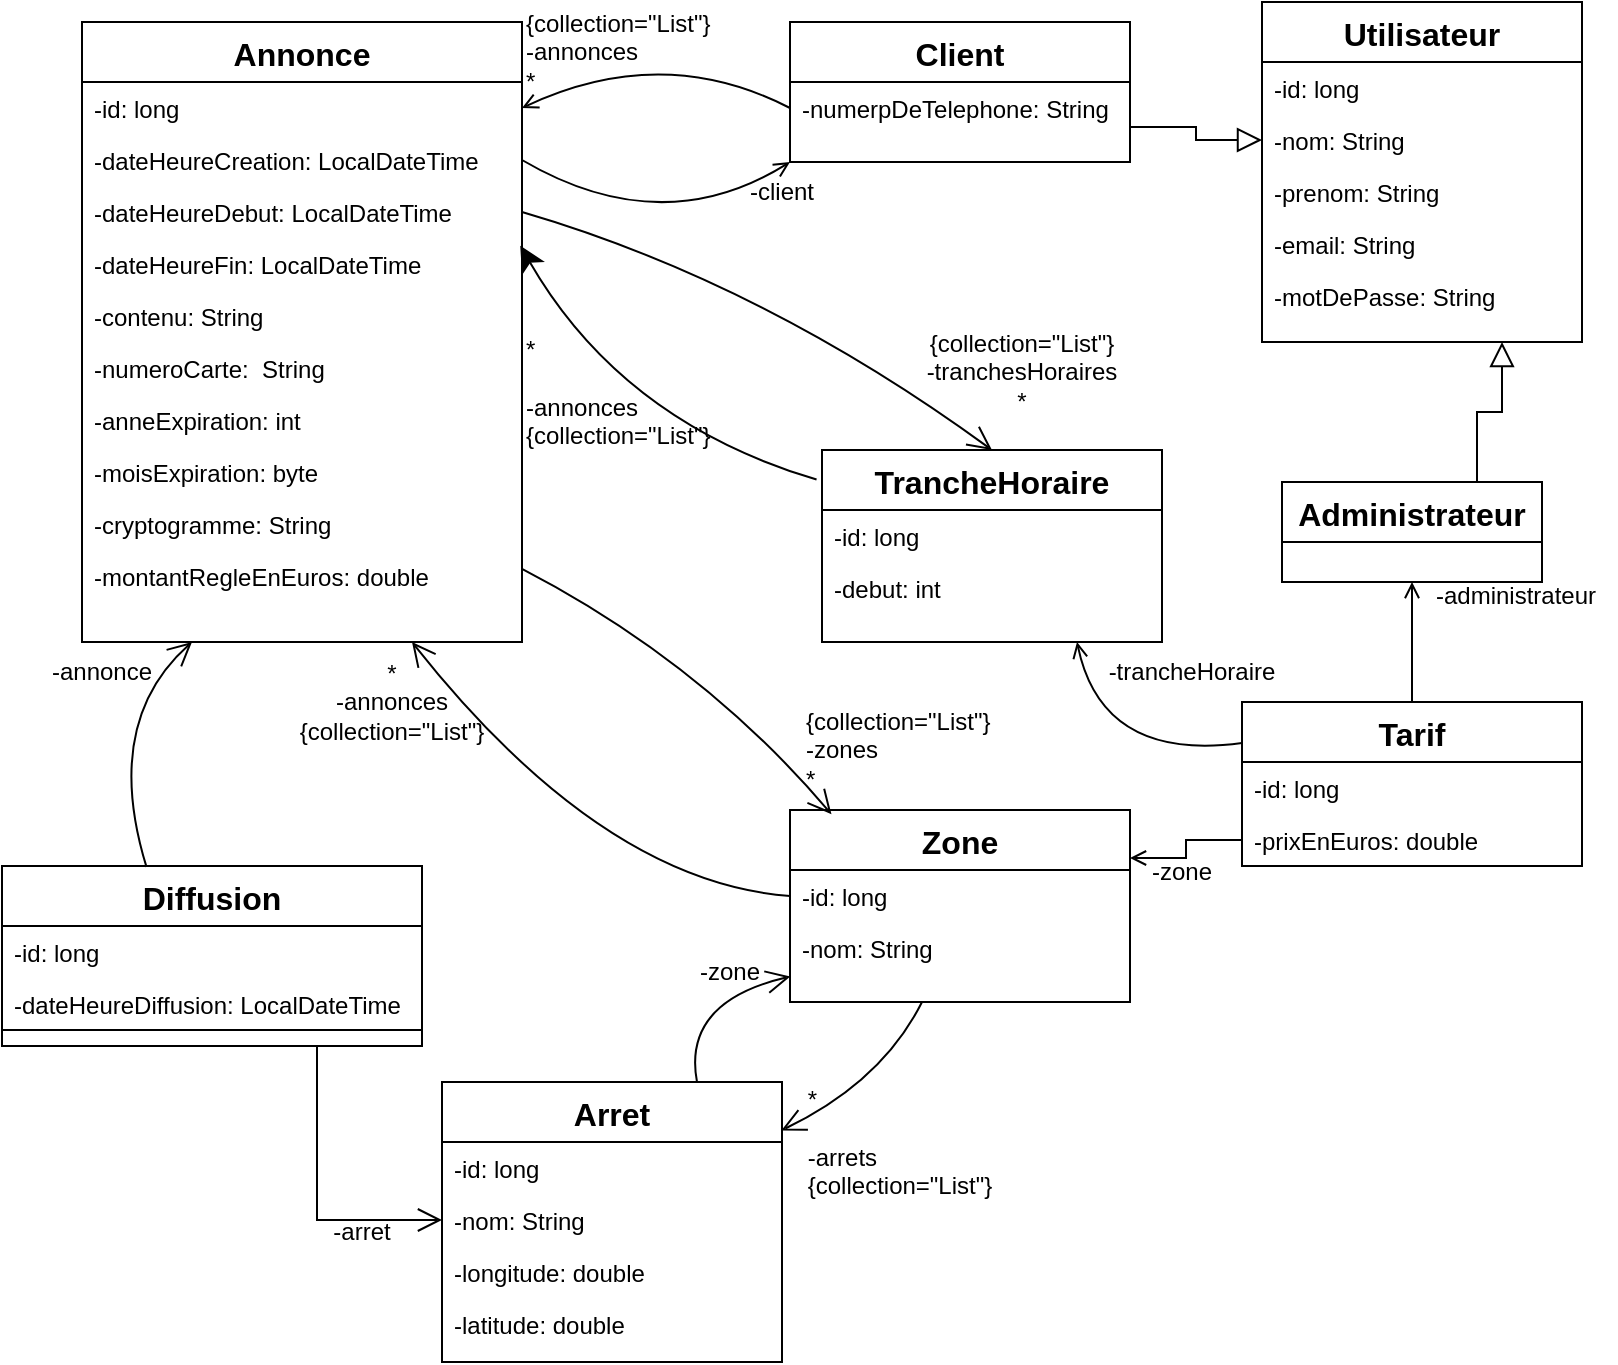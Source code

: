 <mxfile version="20.0.4" type="device"><diagram id="C5RBs43oDa-KdzZeNtuy" name="Page-1"><mxGraphModel dx="1221" dy="601" grid="1" gridSize="10" guides="1" tooltips="1" connect="1" arrows="1" fold="1" page="1" pageScale="1" pageWidth="827" pageHeight="1169" math="0" shadow="0"><root><mxCell id="WIyWlLk6GJQsqaUBKTNV-0"/><mxCell id="WIyWlLk6GJQsqaUBKTNV-1" parent="WIyWlLk6GJQsqaUBKTNV-0"/><mxCell id="zkfFHV4jXpPFQw0GAbJ--0" value="Annonce" style="swimlane;fontStyle=1;align=center;verticalAlign=top;childLayout=stackLayout;horizontal=1;startSize=30;horizontalStack=0;resizeParent=1;resizeLast=0;collapsible=1;marginBottom=0;rounded=0;shadow=0;strokeWidth=1;fontSize=16;" parent="WIyWlLk6GJQsqaUBKTNV-1" vertex="1"><mxGeometry x="60" y="40" width="220" height="310" as="geometry"><mxRectangle x="230" y="140" width="160" height="26" as="alternateBounds"/></mxGeometry></mxCell><mxCell id="zkfFHV4jXpPFQw0GAbJ--1" value="-id: long" style="text;align=left;verticalAlign=top;spacingLeft=4;spacingRight=4;overflow=hidden;rotatable=0;points=[[0,0.5],[1,0.5]];portConstraint=eastwest;" parent="zkfFHV4jXpPFQw0GAbJ--0" vertex="1"><mxGeometry y="30" width="220" height="26" as="geometry"/></mxCell><mxCell id="zkfFHV4jXpPFQw0GAbJ--2" value="-dateHeureCreation: LocalDateTime" style="text;align=left;verticalAlign=top;spacingLeft=4;spacingRight=4;overflow=hidden;rotatable=0;points=[[0,0.5],[1,0.5]];portConstraint=eastwest;rounded=0;shadow=0;html=0;" parent="zkfFHV4jXpPFQw0GAbJ--0" vertex="1"><mxGeometry y="56" width="220" height="26" as="geometry"/></mxCell><mxCell id="zkfFHV4jXpPFQw0GAbJ--3" value="-dateHeureDebut: LocalDateTime" style="text;align=left;verticalAlign=top;spacingLeft=4;spacingRight=4;overflow=hidden;rotatable=0;points=[[0,0.5],[1,0.5]];portConstraint=eastwest;rounded=0;shadow=0;html=0;" parent="zkfFHV4jXpPFQw0GAbJ--0" vertex="1"><mxGeometry y="82" width="220" height="26" as="geometry"/></mxCell><mxCell id="8d29CVYAxk_jN8MKJcuS-3" value="-dateHeureFin: LocalDateTime" style="text;align=left;verticalAlign=top;spacingLeft=4;spacingRight=4;overflow=hidden;rotatable=0;points=[[0,0.5],[1,0.5]];portConstraint=eastwest;" vertex="1" parent="zkfFHV4jXpPFQw0GAbJ--0"><mxGeometry y="108" width="220" height="26" as="geometry"/></mxCell><mxCell id="8d29CVYAxk_jN8MKJcuS-0" value="-contenu: String" style="text;align=left;verticalAlign=top;spacingLeft=4;spacingRight=4;overflow=hidden;rotatable=0;points=[[0,0.5],[1,0.5]];portConstraint=eastwest;" vertex="1" parent="zkfFHV4jXpPFQw0GAbJ--0"><mxGeometry y="134" width="220" height="26" as="geometry"/></mxCell><mxCell id="8d29CVYAxk_jN8MKJcuS-1" value="-numeroCarte:  String" style="text;align=left;verticalAlign=top;spacingLeft=4;spacingRight=4;overflow=hidden;rotatable=0;points=[[0,0.5],[1,0.5]];portConstraint=eastwest;" vertex="1" parent="zkfFHV4jXpPFQw0GAbJ--0"><mxGeometry y="160" width="220" height="26" as="geometry"/></mxCell><mxCell id="8d29CVYAxk_jN8MKJcuS-2" value="-anneExpiration: int" style="text;align=left;verticalAlign=top;spacingLeft=4;spacingRight=4;overflow=hidden;rotatable=0;points=[[0,0.5],[1,0.5]];portConstraint=eastwest;" vertex="1" parent="zkfFHV4jXpPFQw0GAbJ--0"><mxGeometry y="186" width="220" height="26" as="geometry"/></mxCell><mxCell id="8d29CVYAxk_jN8MKJcuS-4" value="-moisExpiration: byte" style="text;align=left;verticalAlign=top;spacingLeft=4;spacingRight=4;overflow=hidden;rotatable=0;points=[[0,0.5],[1,0.5]];portConstraint=eastwest;" vertex="1" parent="zkfFHV4jXpPFQw0GAbJ--0"><mxGeometry y="212" width="220" height="26" as="geometry"/></mxCell><mxCell id="8d29CVYAxk_jN8MKJcuS-5" value="-cryptogramme: String" style="text;align=left;verticalAlign=top;spacingLeft=4;spacingRight=4;overflow=hidden;rotatable=0;points=[[0,0.5],[1,0.5]];portConstraint=eastwest;" vertex="1" parent="zkfFHV4jXpPFQw0GAbJ--0"><mxGeometry y="238" width="220" height="26" as="geometry"/></mxCell><mxCell id="8d29CVYAxk_jN8MKJcuS-6" value="-montantRegleEnEuros: double" style="text;align=left;verticalAlign=top;spacingLeft=4;spacingRight=4;overflow=hidden;rotatable=0;points=[[0,0.5],[1,0.5]];portConstraint=eastwest;" vertex="1" parent="zkfFHV4jXpPFQw0GAbJ--0"><mxGeometry y="264" width="220" height="26" as="geometry"/></mxCell><mxCell id="8d29CVYAxk_jN8MKJcuS-28" style="edgeStyle=orthogonalEdgeStyle;rounded=0;orthogonalLoop=1;jettySize=auto;html=1;exitX=1;exitY=0.75;exitDx=0;exitDy=0;entryX=0;entryY=0.5;entryDx=0;entryDy=0;endArrow=block;endFill=0;strokeWidth=1;endSize=10;" edge="1" parent="WIyWlLk6GJQsqaUBKTNV-1" source="zkfFHV4jXpPFQw0GAbJ--6" target="zkfFHV4jXpPFQw0GAbJ--19"><mxGeometry relative="1" as="geometry"/></mxCell><mxCell id="zkfFHV4jXpPFQw0GAbJ--6" value="Client" style="swimlane;fontStyle=1;align=center;verticalAlign=top;childLayout=stackLayout;horizontal=1;startSize=30;horizontalStack=0;resizeParent=1;resizeLast=0;collapsible=1;marginBottom=0;rounded=0;shadow=0;strokeWidth=1;fontSize=16;" parent="WIyWlLk6GJQsqaUBKTNV-1" vertex="1"><mxGeometry x="414" y="40" width="170" height="70" as="geometry"><mxRectangle x="130" y="380" width="160" height="26" as="alternateBounds"/></mxGeometry></mxCell><mxCell id="zkfFHV4jXpPFQw0GAbJ--7" value="-numerpDeTelephone: String" style="text;align=left;verticalAlign=top;spacingLeft=4;spacingRight=4;overflow=hidden;rotatable=0;points=[[0,0.5],[1,0.5]];portConstraint=eastwest;" parent="zkfFHV4jXpPFQw0GAbJ--6" vertex="1"><mxGeometry y="30" width="170" height="26" as="geometry"/></mxCell><mxCell id="8d29CVYAxk_jN8MKJcuS-26" style="edgeStyle=orthogonalEdgeStyle;rounded=0;orthogonalLoop=1;jettySize=auto;html=1;exitX=0.75;exitY=0;exitDx=0;exitDy=0;entryX=0.75;entryY=1;entryDx=0;entryDy=0;endArrow=block;endFill=0;endSize=10;" edge="1" parent="WIyWlLk6GJQsqaUBKTNV-1" source="zkfFHV4jXpPFQw0GAbJ--13" target="zkfFHV4jXpPFQw0GAbJ--17"><mxGeometry relative="1" as="geometry"/></mxCell><mxCell id="zkfFHV4jXpPFQw0GAbJ--13" value="Administrateur" style="swimlane;fontStyle=1;align=center;verticalAlign=top;childLayout=stackLayout;horizontal=1;startSize=30;horizontalStack=0;resizeParent=1;resizeLast=0;collapsible=1;marginBottom=0;rounded=0;shadow=0;strokeWidth=1;fontSize=16;" parent="WIyWlLk6GJQsqaUBKTNV-1" vertex="1"><mxGeometry x="660" y="270" width="130" height="50" as="geometry"><mxRectangle x="340" y="380" width="170" height="26" as="alternateBounds"/></mxGeometry></mxCell><mxCell id="zkfFHV4jXpPFQw0GAbJ--17" value="Utilisateur" style="swimlane;fontStyle=1;align=center;verticalAlign=top;childLayout=stackLayout;horizontal=1;startSize=30;horizontalStack=0;resizeParent=1;resizeLast=0;collapsible=1;marginBottom=0;rounded=0;shadow=0;strokeWidth=1;fontSize=16;" parent="WIyWlLk6GJQsqaUBKTNV-1" vertex="1"><mxGeometry x="650" y="30" width="160" height="170" as="geometry"><mxRectangle x="550" y="140" width="160" height="26" as="alternateBounds"/></mxGeometry></mxCell><mxCell id="zkfFHV4jXpPFQw0GAbJ--18" value="-id: long" style="text;align=left;verticalAlign=top;spacingLeft=4;spacingRight=4;overflow=hidden;rotatable=0;points=[[0,0.5],[1,0.5]];portConstraint=eastwest;" parent="zkfFHV4jXpPFQw0GAbJ--17" vertex="1"><mxGeometry y="30" width="160" height="26" as="geometry"/></mxCell><mxCell id="zkfFHV4jXpPFQw0GAbJ--19" value="-nom: String" style="text;align=left;verticalAlign=top;spacingLeft=4;spacingRight=4;overflow=hidden;rotatable=0;points=[[0,0.5],[1,0.5]];portConstraint=eastwest;rounded=0;shadow=0;html=0;" parent="zkfFHV4jXpPFQw0GAbJ--17" vertex="1"><mxGeometry y="56" width="160" height="26" as="geometry"/></mxCell><mxCell id="zkfFHV4jXpPFQw0GAbJ--20" value="-prenom: String" style="text;align=left;verticalAlign=top;spacingLeft=4;spacingRight=4;overflow=hidden;rotatable=0;points=[[0,0.5],[1,0.5]];portConstraint=eastwest;rounded=0;shadow=0;html=0;" parent="zkfFHV4jXpPFQw0GAbJ--17" vertex="1"><mxGeometry y="82" width="160" height="26" as="geometry"/></mxCell><mxCell id="zkfFHV4jXpPFQw0GAbJ--21" value="-email: String" style="text;align=left;verticalAlign=top;spacingLeft=4;spacingRight=4;overflow=hidden;rotatable=0;points=[[0,0.5],[1,0.5]];portConstraint=eastwest;rounded=0;shadow=0;html=0;" parent="zkfFHV4jXpPFQw0GAbJ--17" vertex="1"><mxGeometry y="108" width="160" height="26" as="geometry"/></mxCell><mxCell id="zkfFHV4jXpPFQw0GAbJ--22" value="-motDePasse: String" style="text;align=left;verticalAlign=top;spacingLeft=4;spacingRight=4;overflow=hidden;rotatable=0;points=[[0,0.5],[1,0.5]];portConstraint=eastwest;rounded=0;shadow=0;html=0;" parent="zkfFHV4jXpPFQw0GAbJ--17" vertex="1"><mxGeometry y="134" width="160" height="26" as="geometry"/></mxCell><mxCell id="8d29CVYAxk_jN8MKJcuS-7" value="TrancheHoraire" style="swimlane;fontStyle=1;align=center;verticalAlign=top;childLayout=stackLayout;horizontal=1;startSize=30;horizontalStack=0;resizeParent=1;resizeLast=0;collapsible=1;marginBottom=0;rounded=0;shadow=0;strokeWidth=1;fontSize=16;" vertex="1" parent="WIyWlLk6GJQsqaUBKTNV-1"><mxGeometry x="430" y="254" width="170" height="96" as="geometry"><mxRectangle x="130" y="380" width="160" height="26" as="alternateBounds"/></mxGeometry></mxCell><mxCell id="8d29CVYAxk_jN8MKJcuS-8" value="-id: long" style="text;align=left;verticalAlign=top;spacingLeft=4;spacingRight=4;overflow=hidden;rotatable=0;points=[[0,0.5],[1,0.5]];portConstraint=eastwest;" vertex="1" parent="8d29CVYAxk_jN8MKJcuS-7"><mxGeometry y="30" width="170" height="26" as="geometry"/></mxCell><mxCell id="8d29CVYAxk_jN8MKJcuS-9" value="-debut: int" style="text;align=left;verticalAlign=top;spacingLeft=4;spacingRight=4;overflow=hidden;rotatable=0;points=[[0,0.5],[1,0.5]];portConstraint=eastwest;" vertex="1" parent="8d29CVYAxk_jN8MKJcuS-7"><mxGeometry y="56" width="170" height="26" as="geometry"/></mxCell><mxCell id="8d29CVYAxk_jN8MKJcuS-29" style="edgeStyle=orthogonalEdgeStyle;rounded=0;orthogonalLoop=1;jettySize=auto;html=1;exitX=0.5;exitY=0;exitDx=0;exitDy=0;entryX=0.5;entryY=1;entryDx=0;entryDy=0;endArrow=open;endFill=0;" edge="1" parent="WIyWlLk6GJQsqaUBKTNV-1" source="8d29CVYAxk_jN8MKJcuS-10" target="zkfFHV4jXpPFQw0GAbJ--13"><mxGeometry relative="1" as="geometry"/></mxCell><mxCell id="8d29CVYAxk_jN8MKJcuS-10" value="Tarif" style="swimlane;fontStyle=1;align=center;verticalAlign=top;childLayout=stackLayout;horizontal=1;startSize=30;horizontalStack=0;resizeParent=1;resizeLast=0;collapsible=1;marginBottom=0;rounded=0;shadow=0;strokeWidth=1;fontSize=16;" vertex="1" parent="WIyWlLk6GJQsqaUBKTNV-1"><mxGeometry x="640" y="380" width="170" height="82" as="geometry"><mxRectangle x="130" y="380" width="160" height="26" as="alternateBounds"/></mxGeometry></mxCell><mxCell id="8d29CVYAxk_jN8MKJcuS-11" value="-id: long" style="text;align=left;verticalAlign=top;spacingLeft=4;spacingRight=4;overflow=hidden;rotatable=0;points=[[0,0.5],[1,0.5]];portConstraint=eastwest;" vertex="1" parent="8d29CVYAxk_jN8MKJcuS-10"><mxGeometry y="30" width="170" height="26" as="geometry"/></mxCell><mxCell id="8d29CVYAxk_jN8MKJcuS-12" value="-prixEnEuros: double" style="text;align=left;verticalAlign=top;spacingLeft=4;spacingRight=4;overflow=hidden;rotatable=0;points=[[0,0.5],[1,0.5]];portConstraint=eastwest;" vertex="1" parent="8d29CVYAxk_jN8MKJcuS-10"><mxGeometry y="56" width="170" height="26" as="geometry"/></mxCell><mxCell id="8d29CVYAxk_jN8MKJcuS-14" value="Zone" style="swimlane;fontStyle=1;align=center;verticalAlign=top;childLayout=stackLayout;horizontal=1;startSize=30;horizontalStack=0;resizeParent=1;resizeLast=0;collapsible=1;marginBottom=0;rounded=0;shadow=0;strokeWidth=1;fontSize=16;" vertex="1" parent="WIyWlLk6GJQsqaUBKTNV-1"><mxGeometry x="414" y="434" width="170" height="96" as="geometry"><mxRectangle x="130" y="380" width="160" height="26" as="alternateBounds"/></mxGeometry></mxCell><mxCell id="8d29CVYAxk_jN8MKJcuS-15" value="-id: long" style="text;align=left;verticalAlign=top;spacingLeft=4;spacingRight=4;overflow=hidden;rotatable=0;points=[[0,0.5],[1,0.5]];portConstraint=eastwest;" vertex="1" parent="8d29CVYAxk_jN8MKJcuS-14"><mxGeometry y="30" width="170" height="26" as="geometry"/></mxCell><mxCell id="8d29CVYAxk_jN8MKJcuS-16" value="-nom: String" style="text;align=left;verticalAlign=top;spacingLeft=4;spacingRight=4;overflow=hidden;rotatable=0;points=[[0,0.5],[1,0.5]];portConstraint=eastwest;" vertex="1" parent="8d29CVYAxk_jN8MKJcuS-14"><mxGeometry y="56" width="170" height="26" as="geometry"/></mxCell><mxCell id="8d29CVYAxk_jN8MKJcuS-17" value="Arret" style="swimlane;fontStyle=1;align=center;verticalAlign=top;childLayout=stackLayout;horizontal=1;startSize=30;horizontalStack=0;resizeParent=1;resizeLast=0;collapsible=1;marginBottom=0;rounded=0;shadow=0;strokeWidth=1;fontSize=16;" vertex="1" parent="WIyWlLk6GJQsqaUBKTNV-1"><mxGeometry x="240" y="570" width="170" height="140" as="geometry"><mxRectangle x="130" y="380" width="160" height="26" as="alternateBounds"/></mxGeometry></mxCell><mxCell id="8d29CVYAxk_jN8MKJcuS-18" value="-id: long" style="text;align=left;verticalAlign=top;spacingLeft=4;spacingRight=4;overflow=hidden;rotatable=0;points=[[0,0.5],[1,0.5]];portConstraint=eastwest;" vertex="1" parent="8d29CVYAxk_jN8MKJcuS-17"><mxGeometry y="30" width="170" height="26" as="geometry"/></mxCell><mxCell id="8d29CVYAxk_jN8MKJcuS-19" value="-nom: String" style="text;align=left;verticalAlign=top;spacingLeft=4;spacingRight=4;overflow=hidden;rotatable=0;points=[[0,0.5],[1,0.5]];portConstraint=eastwest;" vertex="1" parent="8d29CVYAxk_jN8MKJcuS-17"><mxGeometry y="56" width="170" height="26" as="geometry"/></mxCell><mxCell id="8d29CVYAxk_jN8MKJcuS-20" value="-longitude: double" style="text;align=left;verticalAlign=top;spacingLeft=4;spacingRight=4;overflow=hidden;rotatable=0;points=[[0,0.5],[1,0.5]];portConstraint=eastwest;" vertex="1" parent="8d29CVYAxk_jN8MKJcuS-17"><mxGeometry y="82" width="170" height="26" as="geometry"/></mxCell><mxCell id="8d29CVYAxk_jN8MKJcuS-21" value="-latitude: double" style="text;align=left;verticalAlign=top;spacingLeft=4;spacingRight=4;overflow=hidden;rotatable=0;points=[[0,0.5],[1,0.5]];portConstraint=eastwest;" vertex="1" parent="8d29CVYAxk_jN8MKJcuS-17"><mxGeometry y="108" width="170" height="26" as="geometry"/></mxCell><mxCell id="8d29CVYAxk_jN8MKJcuS-55" style="edgeStyle=orthogonalEdgeStyle;rounded=0;orthogonalLoop=1;jettySize=auto;html=1;exitX=0.75;exitY=1;exitDx=0;exitDy=0;entryX=0;entryY=0.5;entryDx=0;entryDy=0;endArrow=open;endFill=0;endSize=10;strokeWidth=1;" edge="1" parent="WIyWlLk6GJQsqaUBKTNV-1" source="8d29CVYAxk_jN8MKJcuS-22" target="8d29CVYAxk_jN8MKJcuS-19"><mxGeometry relative="1" as="geometry"/></mxCell><mxCell id="8d29CVYAxk_jN8MKJcuS-22" value="Diffusion" style="swimlane;fontStyle=1;align=center;verticalAlign=top;childLayout=stackLayout;horizontal=1;startSize=30;horizontalStack=0;resizeParent=1;resizeLast=0;collapsible=1;marginBottom=0;rounded=0;shadow=0;strokeWidth=1;fontSize=16;" vertex="1" parent="WIyWlLk6GJQsqaUBKTNV-1"><mxGeometry x="20" y="462" width="210" height="90" as="geometry"><mxRectangle x="130" y="380" width="160" height="26" as="alternateBounds"/></mxGeometry></mxCell><mxCell id="8d29CVYAxk_jN8MKJcuS-23" value="-id: long" style="text;align=left;verticalAlign=top;spacingLeft=4;spacingRight=4;overflow=hidden;rotatable=0;points=[[0,0.5],[1,0.5]];portConstraint=eastwest;" vertex="1" parent="8d29CVYAxk_jN8MKJcuS-22"><mxGeometry y="30" width="210" height="26" as="geometry"/></mxCell><mxCell id="8d29CVYAxk_jN8MKJcuS-24" value="-dateHeureDiffusion: LocalDateTime" style="text;align=left;verticalAlign=top;spacingLeft=4;spacingRight=4;overflow=hidden;rotatable=0;points=[[0,0.5],[1,0.5]];portConstraint=eastwest;" vertex="1" parent="8d29CVYAxk_jN8MKJcuS-22"><mxGeometry y="56" width="210" height="26" as="geometry"/></mxCell><mxCell id="8d29CVYAxk_jN8MKJcuS-25" value="" style="endArrow=none;html=1;rounded=0;" edge="1" parent="8d29CVYAxk_jN8MKJcuS-22"><mxGeometry width="50" height="50" relative="1" as="geometry"><mxPoint y="82" as="sourcePoint"/><mxPoint x="210" y="82" as="targetPoint"/></mxGeometry></mxCell><mxCell id="8d29CVYAxk_jN8MKJcuS-30" style="edgeStyle=orthogonalEdgeStyle;rounded=0;orthogonalLoop=1;jettySize=auto;html=1;exitX=0;exitY=0.5;exitDx=0;exitDy=0;entryX=1;entryY=0.25;entryDx=0;entryDy=0;endArrow=open;endFill=0;" edge="1" parent="WIyWlLk6GJQsqaUBKTNV-1" source="8d29CVYAxk_jN8MKJcuS-12" target="8d29CVYAxk_jN8MKJcuS-14"><mxGeometry relative="1" as="geometry"/></mxCell><mxCell id="8d29CVYAxk_jN8MKJcuS-31" value="" style="curved=1;endArrow=open;html=1;rounded=0;exitX=0;exitY=0.25;exitDx=0;exitDy=0;entryX=0.75;entryY=1;entryDx=0;entryDy=0;endFill=0;" edge="1" parent="WIyWlLk6GJQsqaUBKTNV-1" source="8d29CVYAxk_jN8MKJcuS-10" target="8d29CVYAxk_jN8MKJcuS-7"><mxGeometry width="50" height="50" relative="1" as="geometry"><mxPoint x="390" y="400" as="sourcePoint"/><mxPoint x="460" y="360" as="targetPoint"/><Array as="points"><mxPoint x="570" y="410"/></Array></mxGeometry></mxCell><mxCell id="8d29CVYAxk_jN8MKJcuS-32" value="" style="curved=1;endArrow=open;html=1;rounded=0;entryX=0;entryY=1;entryDx=0;entryDy=0;exitX=1;exitY=0.5;exitDx=0;exitDy=0;endFill=0;" edge="1" parent="WIyWlLk6GJQsqaUBKTNV-1" source="zkfFHV4jXpPFQw0GAbJ--2" target="zkfFHV4jXpPFQw0GAbJ--6"><mxGeometry width="50" height="50" relative="1" as="geometry"><mxPoint x="390" y="190" as="sourcePoint"/><mxPoint x="320" y="140" as="targetPoint"/><Array as="points"><mxPoint x="350" y="150"/></Array></mxGeometry></mxCell><mxCell id="8d29CVYAxk_jN8MKJcuS-33" value="" style="curved=1;endArrow=open;html=1;rounded=0;exitX=0;exitY=0.5;exitDx=0;exitDy=0;entryX=1;entryY=0.5;entryDx=0;entryDy=0;endFill=0;" edge="1" parent="WIyWlLk6GJQsqaUBKTNV-1" source="zkfFHV4jXpPFQw0GAbJ--7" target="zkfFHV4jXpPFQw0GAbJ--1"><mxGeometry width="50" height="50" relative="1" as="geometry"><mxPoint x="310" y="90" as="sourcePoint"/><mxPoint x="360" y="40" as="targetPoint"/><Array as="points"><mxPoint x="350" y="50"/></Array></mxGeometry></mxCell><mxCell id="8d29CVYAxk_jN8MKJcuS-36" value="-client" style="text;html=1;strokeColor=none;fillColor=none;align=center;verticalAlign=middle;whiteSpace=wrap;rounded=0;" vertex="1" parent="WIyWlLk6GJQsqaUBKTNV-1"><mxGeometry x="380" y="110" width="60" height="30" as="geometry"/></mxCell><mxCell id="8d29CVYAxk_jN8MKJcuS-37" value="{collection=&quot;List&quot;}&lt;br&gt;-annonces&lt;br&gt;*" style="text;html=1;strokeColor=none;fillColor=none;align=left;verticalAlign=middle;whiteSpace=wrap;rounded=0;" vertex="1" parent="WIyWlLk6GJQsqaUBKTNV-1"><mxGeometry x="280" y="40" width="60" height="30" as="geometry"/></mxCell><mxCell id="8d29CVYAxk_jN8MKJcuS-38" value="-trancheHoraire" style="text;html=1;strokeColor=none;fillColor=none;align=center;verticalAlign=middle;whiteSpace=wrap;rounded=0;" vertex="1" parent="WIyWlLk6GJQsqaUBKTNV-1"><mxGeometry x="570" y="350" width="90" height="30" as="geometry"/></mxCell><mxCell id="8d29CVYAxk_jN8MKJcuS-39" value="-zone" style="text;html=1;strokeColor=none;fillColor=none;align=center;verticalAlign=middle;whiteSpace=wrap;rounded=0;" vertex="1" parent="WIyWlLk6GJQsqaUBKTNV-1"><mxGeometry x="580" y="450" width="60" height="30" as="geometry"/></mxCell><mxCell id="8d29CVYAxk_jN8MKJcuS-40" value="" style="curved=1;endArrow=open;html=1;rounded=0;endSize=10;strokeWidth=1;exitX=1;exitY=0.5;exitDx=0;exitDy=0;entryX=0.5;entryY=0;entryDx=0;entryDy=0;endFill=0;" edge="1" parent="WIyWlLk6GJQsqaUBKTNV-1" source="zkfFHV4jXpPFQw0GAbJ--3" target="8d29CVYAxk_jN8MKJcuS-7"><mxGeometry width="50" height="50" relative="1" as="geometry"><mxPoint x="310" y="200" as="sourcePoint"/><mxPoint x="360" y="150" as="targetPoint"/><Array as="points"><mxPoint x="400" y="170"/></Array></mxGeometry></mxCell><mxCell id="8d29CVYAxk_jN8MKJcuS-41" value="{collection=&quot;List&quot;}&lt;br&gt;-tranchesHoraires&lt;br&gt;*" style="text;html=1;strokeColor=none;fillColor=none;align=center;verticalAlign=middle;whiteSpace=wrap;rounded=0;" vertex="1" parent="WIyWlLk6GJQsqaUBKTNV-1"><mxGeometry x="480" y="200" width="100" height="30" as="geometry"/></mxCell><mxCell id="8d29CVYAxk_jN8MKJcuS-47" value="" style="curved=1;endArrow=open;html=1;rounded=0;endSize=10;strokeWidth=1;entryX=0.001;entryY=1.049;entryDx=0;entryDy=0;exitX=0.75;exitY=0;exitDx=0;exitDy=0;endFill=0;entryPerimeter=0;" edge="1" parent="WIyWlLk6GJQsqaUBKTNV-1" source="8d29CVYAxk_jN8MKJcuS-17" target="8d29CVYAxk_jN8MKJcuS-16"><mxGeometry width="50" height="50" relative="1" as="geometry"><mxPoint x="370" y="600" as="sourcePoint"/><mxPoint x="420" y="550" as="targetPoint"/><Array as="points"><mxPoint x="360" y="530"/></Array></mxGeometry></mxCell><mxCell id="8d29CVYAxk_jN8MKJcuS-48" value="" style="curved=1;endArrow=open;html=1;rounded=0;endSize=10;strokeWidth=1;entryX=0.998;entryY=0.173;entryDx=0;entryDy=0;endFill=0;entryPerimeter=0;" edge="1" parent="WIyWlLk6GJQsqaUBKTNV-1" target="8d29CVYAxk_jN8MKJcuS-17"><mxGeometry width="50" height="50" relative="1" as="geometry"><mxPoint x="480" y="530" as="sourcePoint"/><mxPoint x="440" y="540" as="targetPoint"/><Array as="points"><mxPoint x="460" y="570"/></Array></mxGeometry></mxCell><mxCell id="8d29CVYAxk_jN8MKJcuS-49" value="-zone" style="text;html=1;strokeColor=none;fillColor=none;align=center;verticalAlign=middle;whiteSpace=wrap;rounded=0;" vertex="1" parent="WIyWlLk6GJQsqaUBKTNV-1"><mxGeometry x="354" y="500" width="60" height="30" as="geometry"/></mxCell><mxCell id="8d29CVYAxk_jN8MKJcuS-51" value="&lt;div style=&quot;text-align: left;&quot;&gt;&lt;span style=&quot;background-color: initial;&quot;&gt;*&lt;/span&gt;&lt;/div&gt;&lt;div style=&quot;text-align: left;&quot;&gt;&lt;span style=&quot;background-color: initial;&quot;&gt;&lt;br&gt;-arrets&lt;/span&gt;&lt;/div&gt;{collection=&quot;List&quot;}" style="text;html=1;strokeColor=none;fillColor=none;align=center;verticalAlign=middle;whiteSpace=wrap;rounded=0;" vertex="1" parent="WIyWlLk6GJQsqaUBKTNV-1"><mxGeometry x="414" y="580" width="110" height="40" as="geometry"/></mxCell><mxCell id="8d29CVYAxk_jN8MKJcuS-52" value="" style="curved=1;endArrow=open;html=1;rounded=0;endSize=10;strokeWidth=1;exitX=0.344;exitY=0.005;exitDx=0;exitDy=0;exitPerimeter=0;entryX=0.25;entryY=1;entryDx=0;entryDy=0;endFill=0;" edge="1" parent="WIyWlLk6GJQsqaUBKTNV-1" source="8d29CVYAxk_jN8MKJcuS-22" target="zkfFHV4jXpPFQw0GAbJ--0"><mxGeometry width="50" height="50" relative="1" as="geometry"><mxPoint x="70" y="440" as="sourcePoint"/><mxPoint x="80" y="380" as="targetPoint"/><Array as="points"><mxPoint x="70" y="390"/></Array></mxGeometry></mxCell><mxCell id="8d29CVYAxk_jN8MKJcuS-54" value="-annonce" style="text;html=1;strokeColor=none;fillColor=none;align=center;verticalAlign=middle;whiteSpace=wrap;rounded=0;" vertex="1" parent="WIyWlLk6GJQsqaUBKTNV-1"><mxGeometry x="40" y="350" width="60" height="30" as="geometry"/></mxCell><mxCell id="8d29CVYAxk_jN8MKJcuS-56" value="-arret" style="text;html=1;strokeColor=none;fillColor=none;align=center;verticalAlign=middle;whiteSpace=wrap;rounded=0;" vertex="1" parent="WIyWlLk6GJQsqaUBKTNV-1"><mxGeometry x="170" y="630" width="60" height="30" as="geometry"/></mxCell><mxCell id="8d29CVYAxk_jN8MKJcuS-57" value="" style="curved=1;endArrow=open;html=1;rounded=0;endSize=10;strokeWidth=1;entryX=0.122;entryY=0.022;entryDx=0;entryDy=0;entryPerimeter=0;exitX=1;exitY=0.361;exitDx=0;exitDy=0;exitPerimeter=0;endFill=0;" edge="1" parent="WIyWlLk6GJQsqaUBKTNV-1" source="8d29CVYAxk_jN8MKJcuS-6" target="8d29CVYAxk_jN8MKJcuS-14"><mxGeometry width="50" height="50" relative="1" as="geometry"><mxPoint x="310" y="380" as="sourcePoint"/><mxPoint x="360" y="330" as="targetPoint"/><Array as="points"><mxPoint x="370" y="360"/></Array></mxGeometry></mxCell><mxCell id="8d29CVYAxk_jN8MKJcuS-58" value="" style="curved=1;endArrow=open;html=1;rounded=0;endSize=10;strokeWidth=1;exitX=0;exitY=0.5;exitDx=0;exitDy=0;entryX=0.75;entryY=1;entryDx=0;entryDy=0;endFill=0;" edge="1" parent="WIyWlLk6GJQsqaUBKTNV-1" source="8d29CVYAxk_jN8MKJcuS-15" target="zkfFHV4jXpPFQw0GAbJ--0"><mxGeometry width="50" height="50" relative="1" as="geometry"><mxPoint x="290" y="440" as="sourcePoint"/><mxPoint x="340" y="390" as="targetPoint"/><Array as="points"><mxPoint x="320" y="470"/></Array></mxGeometry></mxCell><mxCell id="8d29CVYAxk_jN8MKJcuS-59" value="*&lt;br&gt;-annonces&lt;br&gt;{collection=&quot;List&quot;}" style="text;html=1;strokeColor=none;fillColor=none;align=center;verticalAlign=middle;whiteSpace=wrap;rounded=0;" vertex="1" parent="WIyWlLk6GJQsqaUBKTNV-1"><mxGeometry x="160" y="350" width="110" height="60" as="geometry"/></mxCell><mxCell id="8d29CVYAxk_jN8MKJcuS-60" value="{collection=&quot;List&quot;}&lt;br&gt;-zones&lt;br&gt;*" style="text;html=1;strokeColor=none;fillColor=none;align=left;verticalAlign=middle;whiteSpace=wrap;rounded=0;" vertex="1" parent="WIyWlLk6GJQsqaUBKTNV-1"><mxGeometry x="420" y="374" width="110" height="60" as="geometry"/></mxCell><mxCell id="8d29CVYAxk_jN8MKJcuS-61" value="*&lt;br&gt;&lt;br&gt;-annonces&lt;br&gt;{collection=&quot;List&quot;}" style="text;html=1;strokeColor=none;fillColor=none;align=left;verticalAlign=middle;whiteSpace=wrap;rounded=0;" vertex="1" parent="WIyWlLk6GJQsqaUBKTNV-1"><mxGeometry x="280" y="210" width="100" height="30" as="geometry"/></mxCell><mxCell id="8d29CVYAxk_jN8MKJcuS-62" value="" style="curved=1;endArrow=classic;html=1;rounded=0;fontSize=16;endSize=10;strokeWidth=1;exitX=-0.016;exitY=0.154;exitDx=0;exitDy=0;exitPerimeter=0;entryX=0.996;entryY=0.147;entryDx=0;entryDy=0;entryPerimeter=0;" edge="1" parent="WIyWlLk6GJQsqaUBKTNV-1" source="8d29CVYAxk_jN8MKJcuS-7" target="8d29CVYAxk_jN8MKJcuS-3"><mxGeometry width="50" height="50" relative="1" as="geometry"><mxPoint x="340" y="260" as="sourcePoint"/><mxPoint x="390" y="210" as="targetPoint"/><Array as="points"><mxPoint x="330" y="240"/></Array></mxGeometry></mxCell><mxCell id="8d29CVYAxk_jN8MKJcuS-64" value="&lt;font style=&quot;font-size: 12px;&quot;&gt;-administrateur&lt;/font&gt;" style="text;html=1;strokeColor=none;fillColor=none;align=center;verticalAlign=middle;whiteSpace=wrap;rounded=0;fontSize=16;" vertex="1" parent="WIyWlLk6GJQsqaUBKTNV-1"><mxGeometry x="727" y="310" width="100" height="30" as="geometry"/></mxCell></root></mxGraphModel></diagram></mxfile>